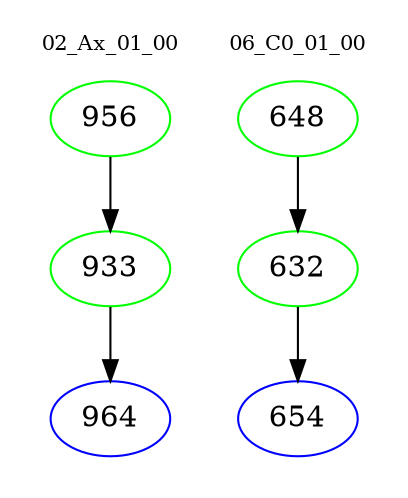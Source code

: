 digraph{
subgraph cluster_0 {
color = white
label = "02_Ax_01_00";
fontsize=10;
T0_956 [label="956", color="green"]
T0_956 -> T0_933 [color="black"]
T0_933 [label="933", color="green"]
T0_933 -> T0_964 [color="black"]
T0_964 [label="964", color="blue"]
}
subgraph cluster_1 {
color = white
label = "06_C0_01_00";
fontsize=10;
T1_648 [label="648", color="green"]
T1_648 -> T1_632 [color="black"]
T1_632 [label="632", color="green"]
T1_632 -> T1_654 [color="black"]
T1_654 [label="654", color="blue"]
}
}
